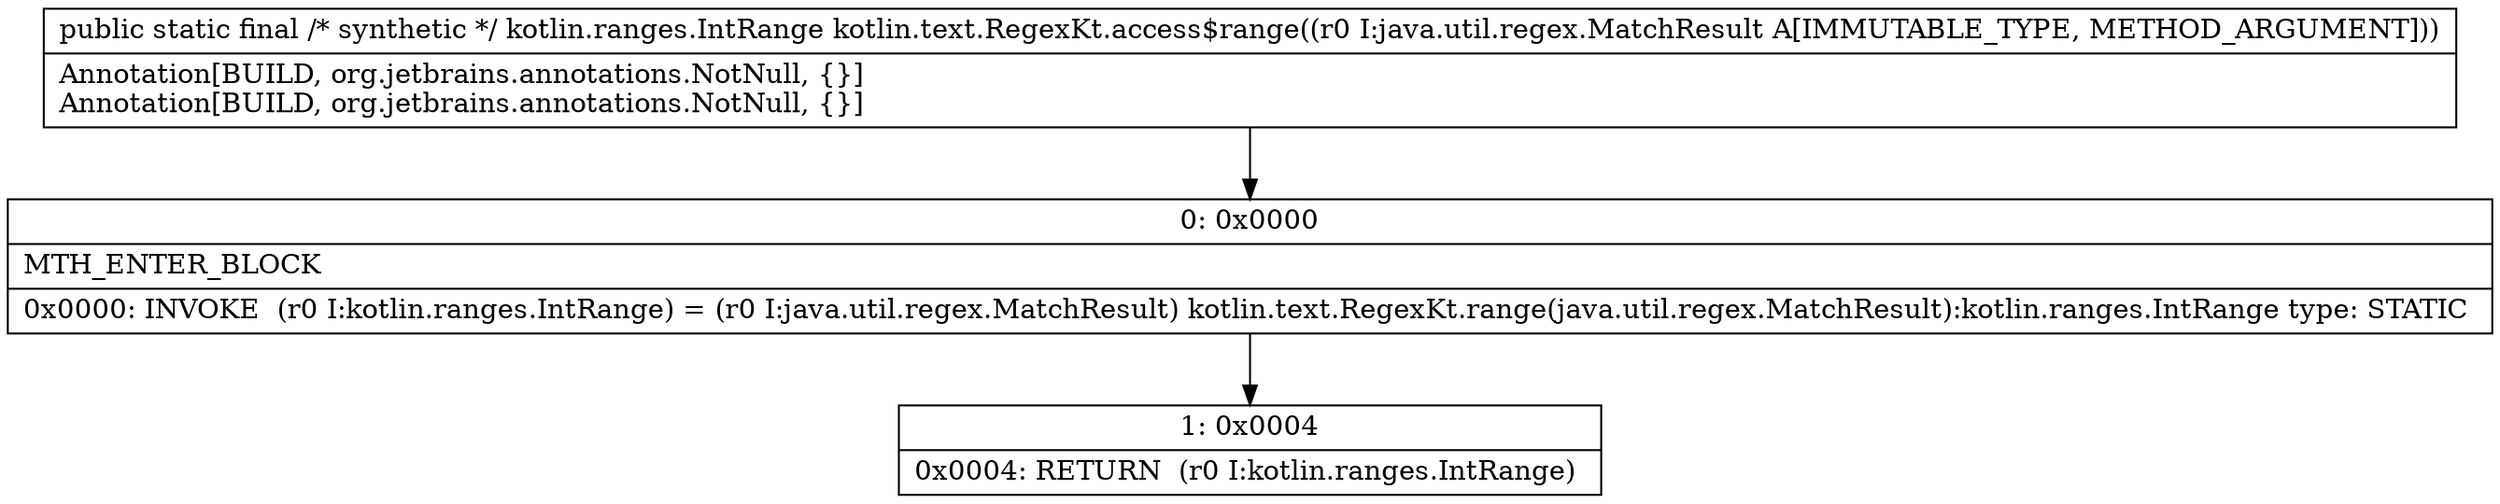 digraph "CFG forkotlin.text.RegexKt.access$range(Ljava\/util\/regex\/MatchResult;)Lkotlin\/ranges\/IntRange;" {
Node_0 [shape=record,label="{0\:\ 0x0000|MTH_ENTER_BLOCK\l|0x0000: INVOKE  (r0 I:kotlin.ranges.IntRange) = (r0 I:java.util.regex.MatchResult) kotlin.text.RegexKt.range(java.util.regex.MatchResult):kotlin.ranges.IntRange type: STATIC \l}"];
Node_1 [shape=record,label="{1\:\ 0x0004|0x0004: RETURN  (r0 I:kotlin.ranges.IntRange) \l}"];
MethodNode[shape=record,label="{public static final \/* synthetic *\/ kotlin.ranges.IntRange kotlin.text.RegexKt.access$range((r0 I:java.util.regex.MatchResult A[IMMUTABLE_TYPE, METHOD_ARGUMENT]))  | Annotation[BUILD, org.jetbrains.annotations.NotNull, \{\}]\lAnnotation[BUILD, org.jetbrains.annotations.NotNull, \{\}]\l}"];
MethodNode -> Node_0;
Node_0 -> Node_1;
}

